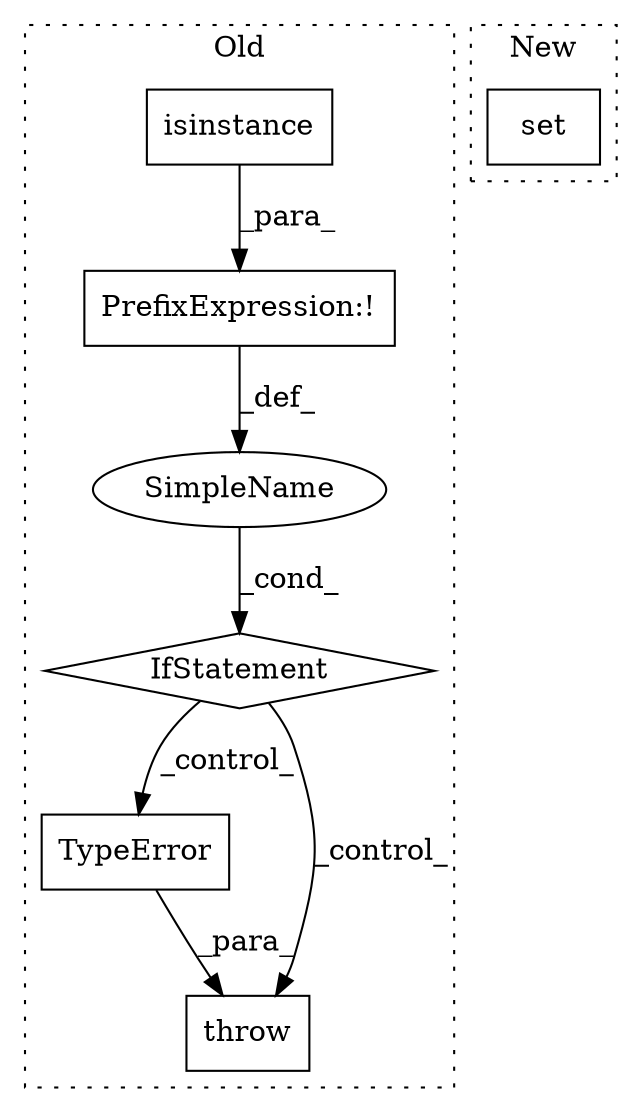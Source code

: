 digraph G {
subgraph cluster0 {
1 [label="TypeError" a="32" s="323" l="11" shape="box"];
3 [label="throw" a="53" s="317" l="6" shape="box"];
4 [label="IfStatement" a="25" s="270,307" l="4,2" shape="diamond"];
5 [label="SimpleName" a="42" s="" l="" shape="ellipse"];
6 [label="isinstance" a="32" s="275,306" l="11,1" shape="box"];
7 [label="PrefixExpression:!" a="38" s="274" l="1" shape="box"];
label = "Old";
style="dotted";
}
subgraph cluster1 {
2 [label="set" a="32" s="239" l="5" shape="box"];
label = "New";
style="dotted";
}
1 -> 3 [label="_para_"];
4 -> 3 [label="_control_"];
4 -> 1 [label="_control_"];
5 -> 4 [label="_cond_"];
6 -> 7 [label="_para_"];
7 -> 5 [label="_def_"];
}